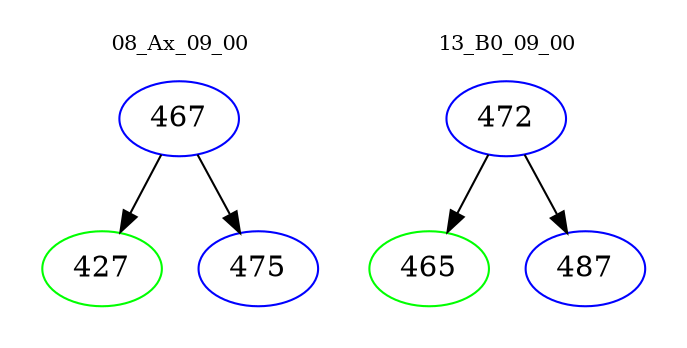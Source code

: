 digraph{
subgraph cluster_0 {
color = white
label = "08_Ax_09_00";
fontsize=10;
T0_467 [label="467", color="blue"]
T0_467 -> T0_427 [color="black"]
T0_427 [label="427", color="green"]
T0_467 -> T0_475 [color="black"]
T0_475 [label="475", color="blue"]
}
subgraph cluster_1 {
color = white
label = "13_B0_09_00";
fontsize=10;
T1_472 [label="472", color="blue"]
T1_472 -> T1_465 [color="black"]
T1_465 [label="465", color="green"]
T1_472 -> T1_487 [color="black"]
T1_487 [label="487", color="blue"]
}
}
